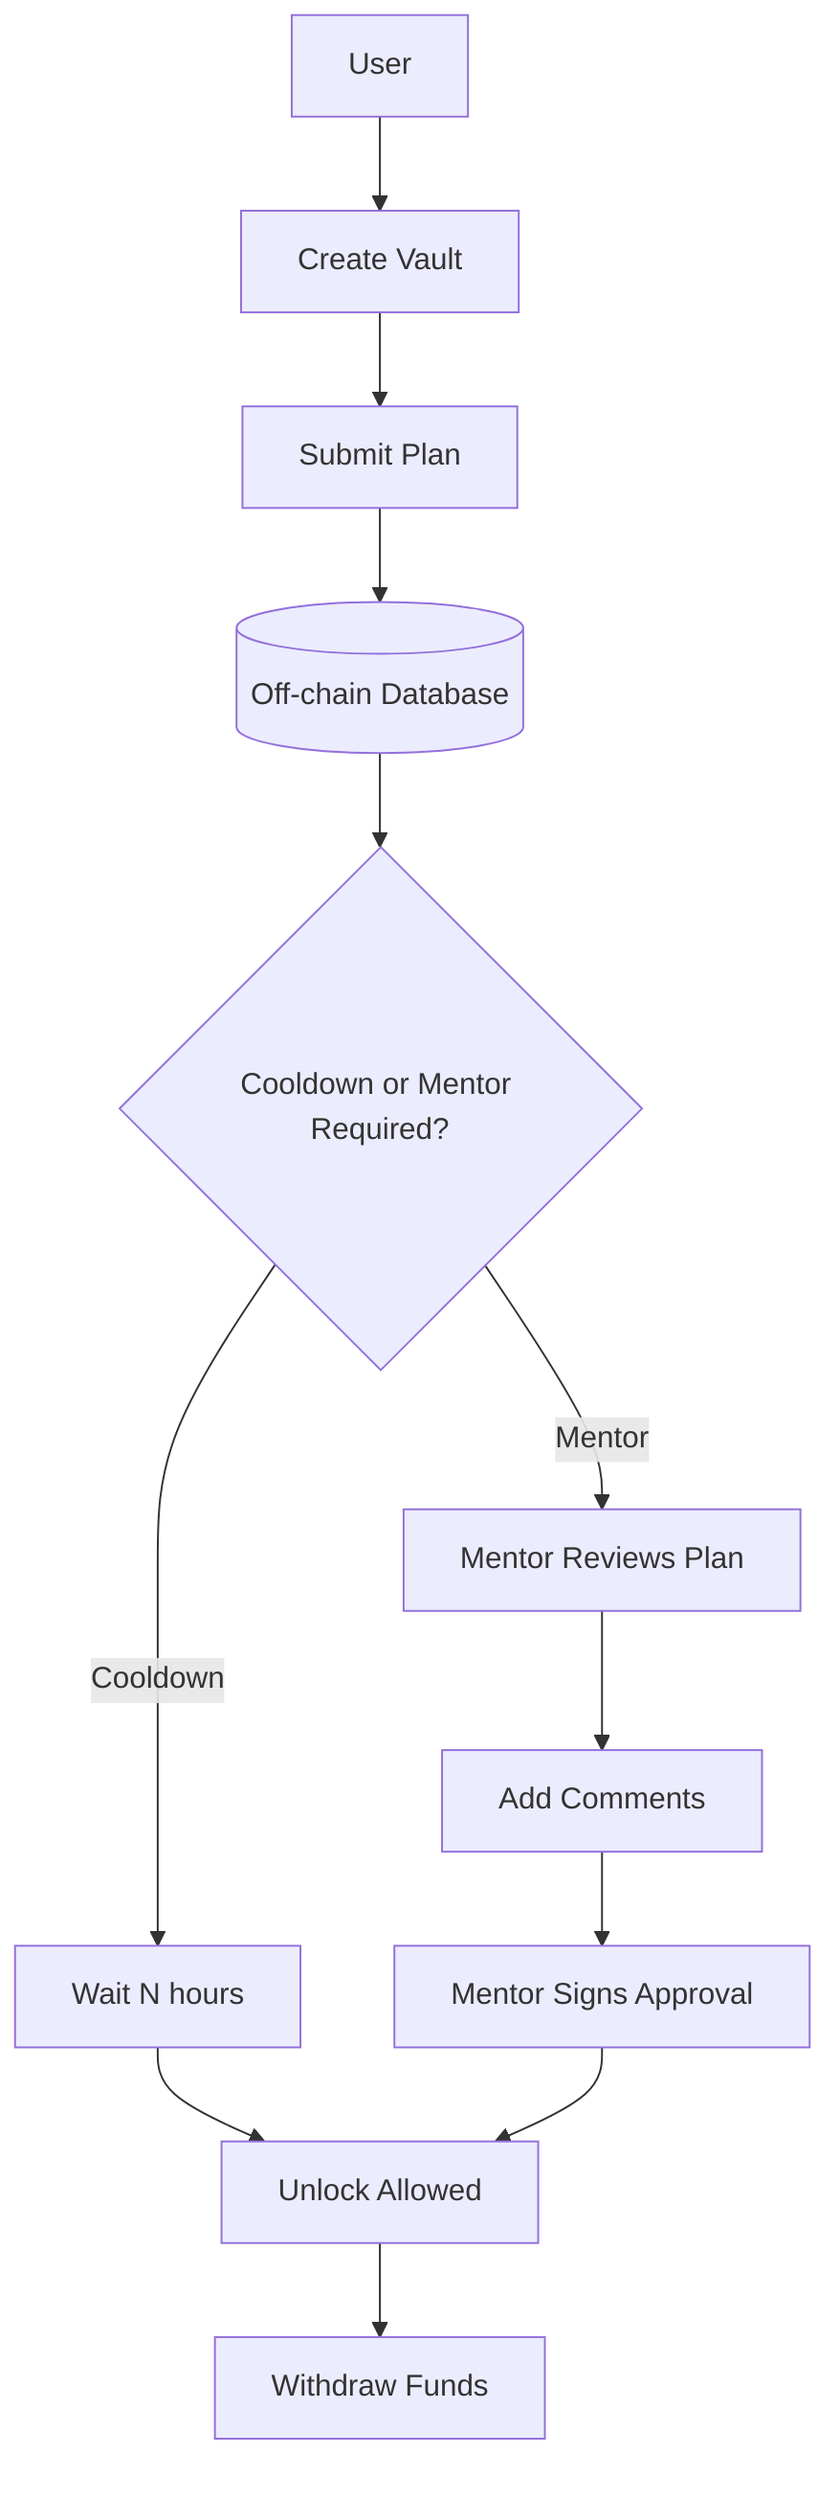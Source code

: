 flowchart TD
   U[User] --> C[Create Vault]
   C --> S[Submit Plan]
   S --> DB[(Off-chain Database)]
   DB --> D{Cooldown or Mentor Required?}

   D -- Cooldown --> T[Wait N hours]
   D -- Mentor --> M[Mentor Reviews Plan]
   M --> MC[Add Comments]
   MC --> MA[Mentor Signs Approval]

   T --> U2[Unlock Allowed]
   MA --> U2

   U2 --> W[Withdraw Funds]